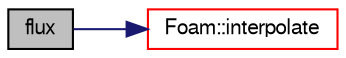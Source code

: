 digraph "flux"
{
  bgcolor="transparent";
  edge [fontname="FreeSans",fontsize="10",labelfontname="FreeSans",labelfontsize="10"];
  node [fontname="FreeSans",fontsize="10",shape=record];
  rankdir="LR";
  Node534 [label="flux",height=0.2,width=0.4,color="black", fillcolor="grey75", style="filled", fontcolor="black"];
  Node534 -> Node535 [color="midnightblue",fontsize="10",style="solid",fontname="FreeSans"];
  Node535 [label="Foam::interpolate",height=0.2,width=0.4,color="red",URL="$a21124.html#aba5fff183ec42758b0944abeabec41ea"];
}
